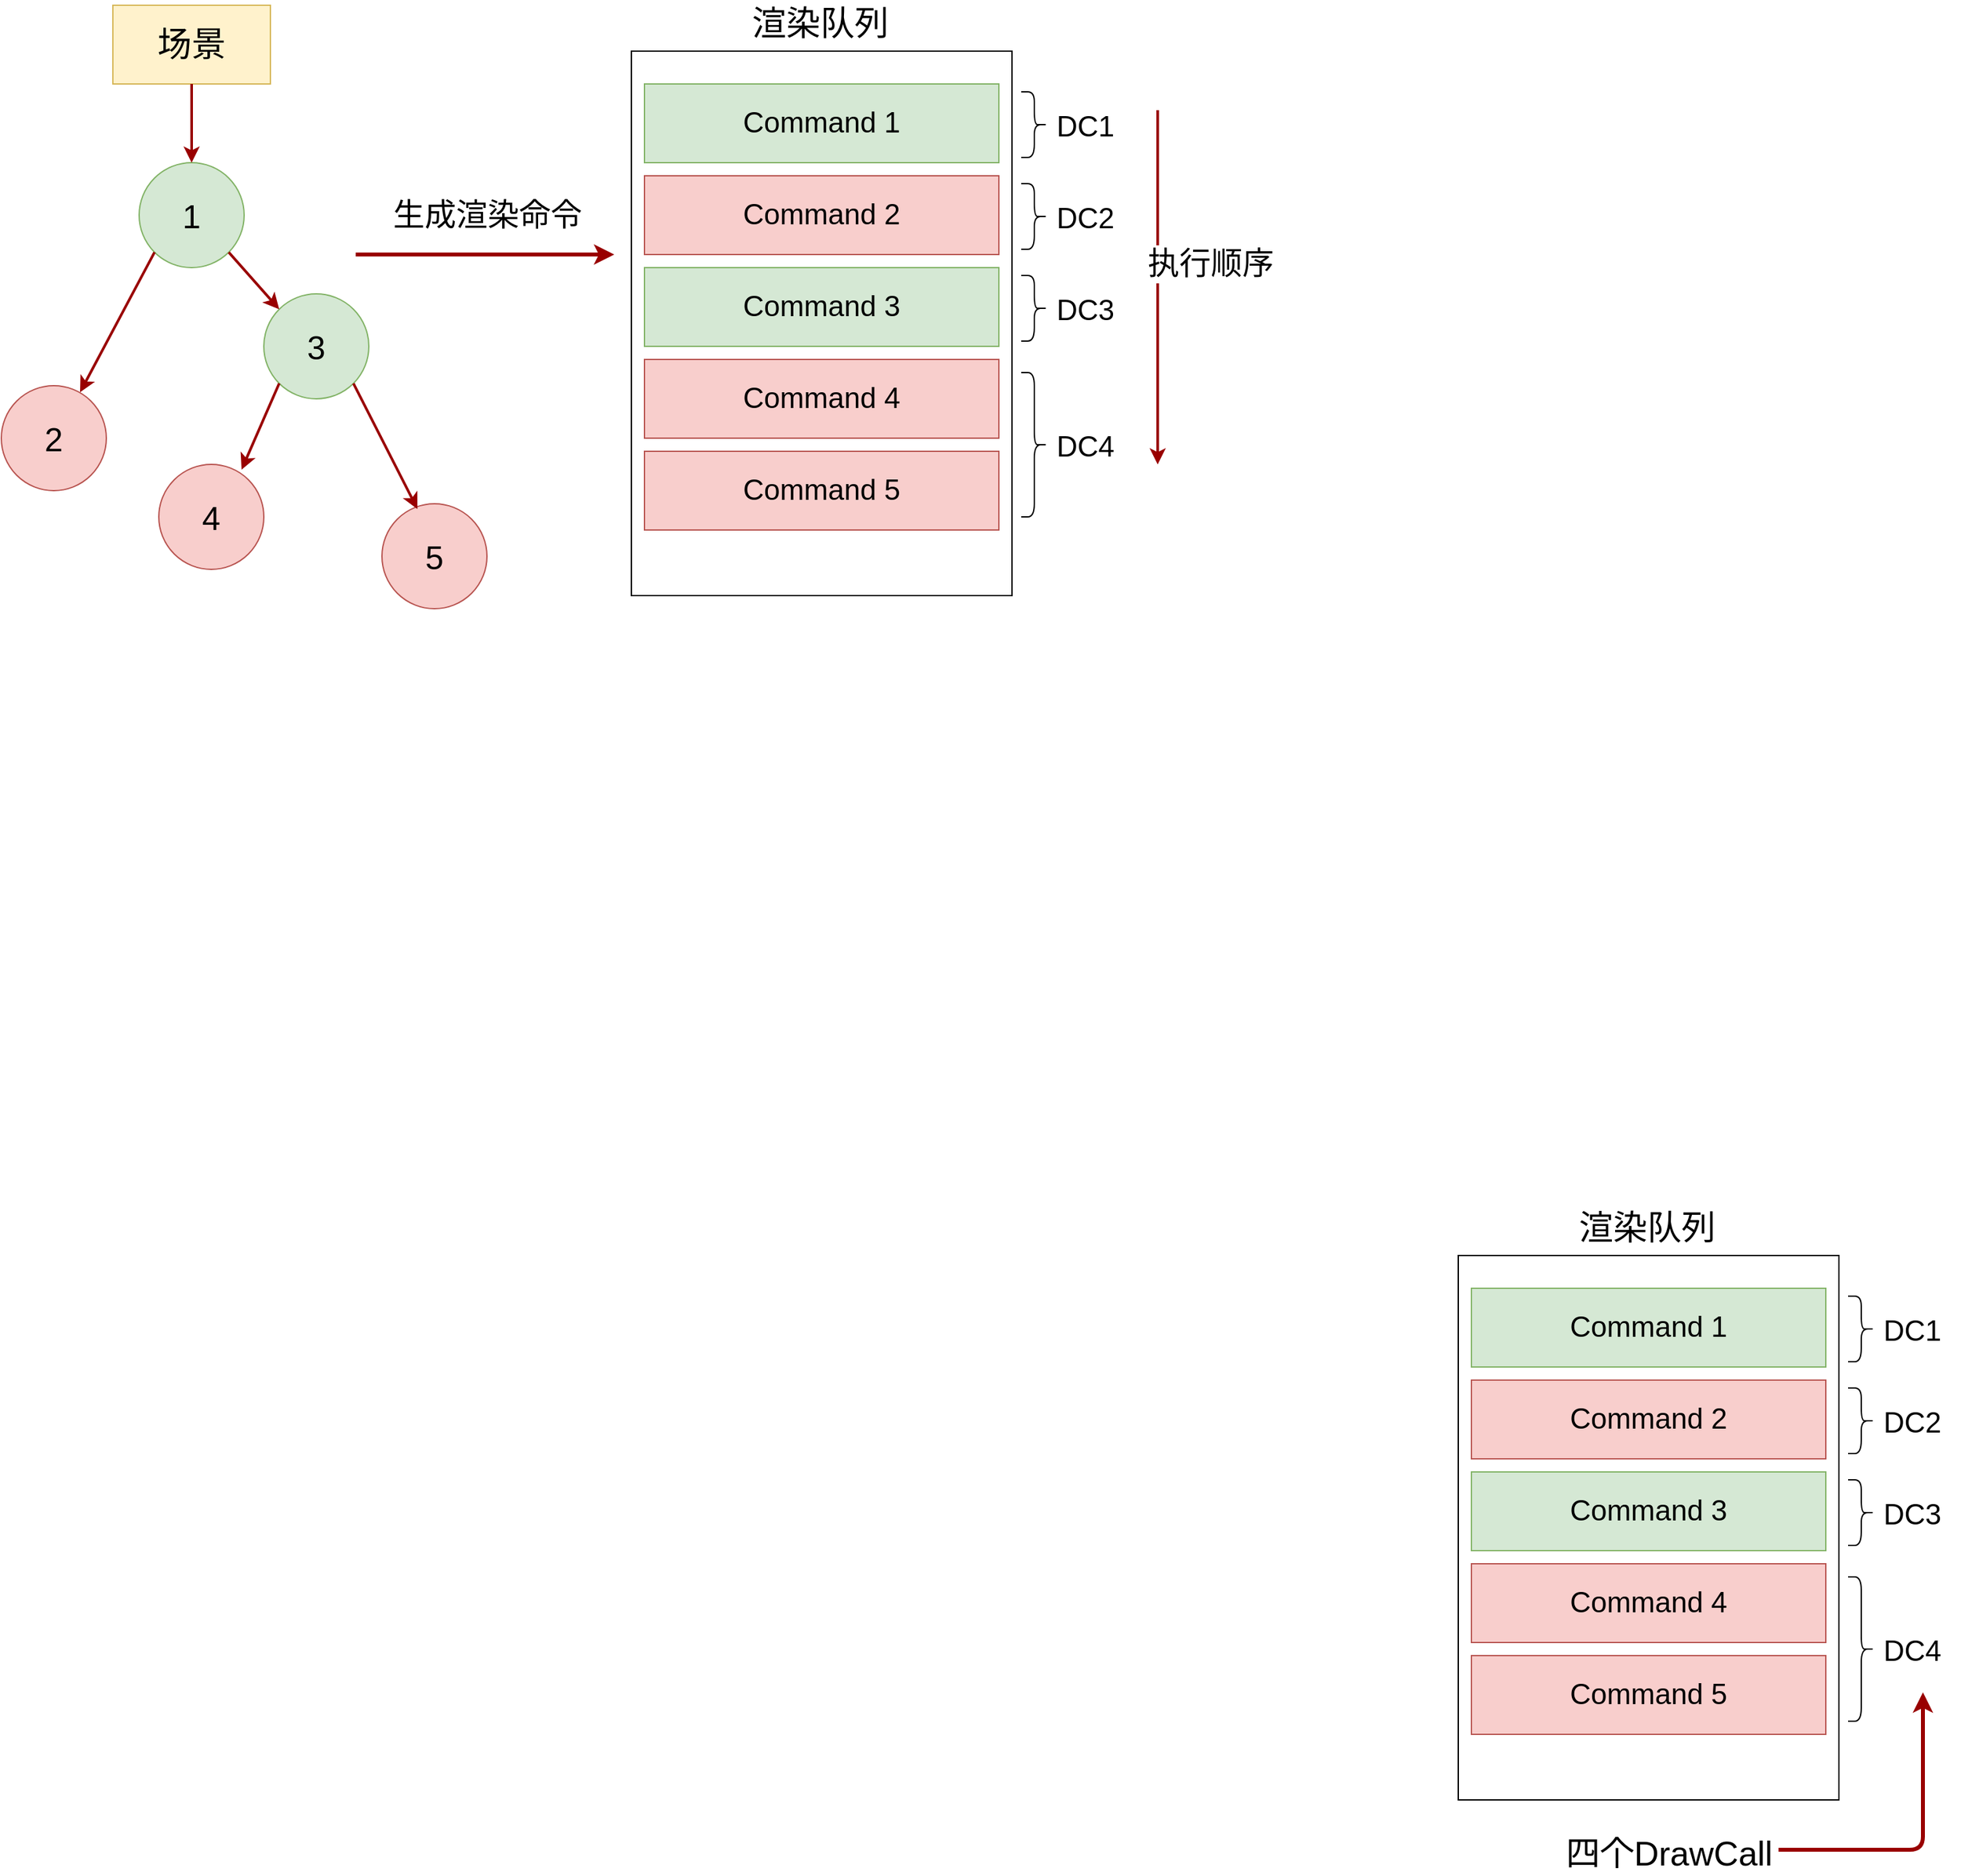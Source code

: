 <mxfile pages="1" version="11.2.5" type="github"><diagram id="aju5griq3ecy1XpdHjGF" name="Page-1"><mxGraphModel dx="891" dy="625" grid="1" gridSize="10" guides="1" tooltips="1" connect="1" arrows="1" fold="1" page="1" pageScale="1" pageWidth="3300" pageHeight="4681" math="0" shadow="0"><root><mxCell id="0"/><mxCell id="1" parent="0"/><mxCell id="Qk16__Gm_UNY_XwKmPGN-1" value="&lt;font style=&quot;font-size: 26px&quot;&gt;场景&lt;/font&gt;" style="rounded=0;whiteSpace=wrap;html=1;fillColor=#fff2cc;strokeColor=#d6b656;" parent="1" vertex="1"><mxGeometry x="505" y="840" width="120" height="60" as="geometry"/></mxCell><mxCell id="Qk16__Gm_UNY_XwKmPGN-2" value="&lt;font style=&quot;font-size: 25px&quot;&gt;1&lt;/font&gt;" style="ellipse;whiteSpace=wrap;html=1;aspect=fixed;fillColor=#d5e8d4;strokeColor=#82b366;" parent="1" vertex="1"><mxGeometry x="525" y="960" width="80" height="80" as="geometry"/></mxCell><mxCell id="Qk16__Gm_UNY_XwKmPGN-6" style="edgeStyle=none;comic=0;orthogonalLoop=1;jettySize=auto;html=1;exitX=0.5;exitY=1;exitDx=0;exitDy=0;strokeColor=#990000;strokeWidth=2;fontColor=#000000;fontSize=14;entryX=0.5;entryY=0;entryDx=0;entryDy=0;" parent="1" source="Qk16__Gm_UNY_XwKmPGN-1" target="Qk16__Gm_UNY_XwKmPGN-2" edge="1"><mxGeometry relative="1" as="geometry"><mxPoint x="567.5" y="910" as="sourcePoint"/><mxPoint x="567.5" y="1116" as="targetPoint"/></mxGeometry></mxCell><mxCell id="Qk16__Gm_UNY_XwKmPGN-7" value="&lt;font style=&quot;font-size: 25px&quot;&gt;2&lt;/font&gt;" style="ellipse;whiteSpace=wrap;html=1;aspect=fixed;fillColor=#f8cecc;strokeColor=#b85450;" parent="1" vertex="1"><mxGeometry x="420" y="1130" width="80" height="80" as="geometry"/></mxCell><mxCell id="Qk16__Gm_UNY_XwKmPGN-9" style="edgeStyle=none;comic=0;orthogonalLoop=1;jettySize=auto;html=1;exitX=0;exitY=1;exitDx=0;exitDy=0;strokeColor=#990000;strokeWidth=2;fontColor=#000000;fontSize=14;entryX=0.75;entryY=0.063;entryDx=0;entryDy=0;entryPerimeter=0;" parent="1" source="Qk16__Gm_UNY_XwKmPGN-2" target="Qk16__Gm_UNY_XwKmPGN-7" edge="1"><mxGeometry relative="1" as="geometry"><mxPoint x="565" y="1060" as="sourcePoint"/><mxPoint x="565" y="1120" as="targetPoint"/></mxGeometry></mxCell><mxCell id="Qk16__Gm_UNY_XwKmPGN-11" value="&lt;font style=&quot;font-size: 25px&quot;&gt;3&lt;/font&gt;" style="ellipse;whiteSpace=wrap;html=1;aspect=fixed;fillColor=#d5e8d4;strokeColor=#82b366;" parent="1" vertex="1"><mxGeometry x="620" y="1060" width="80" height="80" as="geometry"/></mxCell><mxCell id="Qk16__Gm_UNY_XwKmPGN-13" style="edgeStyle=none;comic=0;orthogonalLoop=1;jettySize=auto;html=1;exitX=1;exitY=1;exitDx=0;exitDy=0;strokeColor=#990000;strokeWidth=2;fontColor=#000000;fontSize=14;entryX=0;entryY=0;entryDx=0;entryDy=0;" parent="1" source="Qk16__Gm_UNY_XwKmPGN-2" target="Qk16__Gm_UNY_XwKmPGN-11" edge="1"><mxGeometry relative="1" as="geometry"><mxPoint x="546.716" y="1038.284" as="sourcePoint"/><mxPoint x="498.284" y="1151.716" as="targetPoint"/></mxGeometry></mxCell><mxCell id="Qk16__Gm_UNY_XwKmPGN-14" value="&lt;font style=&quot;font-size: 25px&quot;&gt;4&lt;/font&gt;" style="ellipse;whiteSpace=wrap;html=1;aspect=fixed;fillColor=#f8cecc;strokeColor=#b85450;" parent="1" vertex="1"><mxGeometry x="540" y="1190" width="80" height="80" as="geometry"/></mxCell><mxCell id="Qk16__Gm_UNY_XwKmPGN-15" value="&lt;font style=&quot;font-size: 25px&quot;&gt;5&lt;/font&gt;" style="ellipse;whiteSpace=wrap;html=1;aspect=fixed;fillColor=#f8cecc;strokeColor=#b85450;" parent="1" vertex="1"><mxGeometry x="710" y="1220" width="80" height="80" as="geometry"/></mxCell><mxCell id="Qk16__Gm_UNY_XwKmPGN-16" style="edgeStyle=none;comic=0;orthogonalLoop=1;jettySize=auto;html=1;exitX=0;exitY=1;exitDx=0;exitDy=0;strokeColor=#990000;strokeWidth=2;fontColor=#000000;fontSize=14;entryX=0.788;entryY=0.05;entryDx=0;entryDy=0;entryPerimeter=0;" parent="1" source="Qk16__Gm_UNY_XwKmPGN-11" target="Qk16__Gm_UNY_XwKmPGN-14" edge="1"><mxGeometry relative="1" as="geometry"><mxPoint x="630.784" y="1139.784" as="sourcePoint"/><mxPoint x="669.216" y="1183.216" as="targetPoint"/></mxGeometry></mxCell><mxCell id="Qk16__Gm_UNY_XwKmPGN-17" style="edgeStyle=none;comic=0;orthogonalLoop=1;jettySize=auto;html=1;exitX=1;exitY=1;exitDx=0;exitDy=0;strokeColor=#990000;strokeWidth=2;fontColor=#000000;fontSize=14;entryX=0.338;entryY=0.05;entryDx=0;entryDy=0;entryPerimeter=0;" parent="1" source="Qk16__Gm_UNY_XwKmPGN-11" target="Qk16__Gm_UNY_XwKmPGN-15" edge="1"><mxGeometry relative="1" as="geometry"><mxPoint x="710.784" y="1159.784" as="sourcePoint"/><mxPoint x="749.216" y="1203.216" as="targetPoint"/></mxGeometry></mxCell><mxCell id="Qk16__Gm_UNY_XwKmPGN-18" style="edgeStyle=none;comic=0;orthogonalLoop=1;jettySize=auto;html=1;strokeColor=#990000;strokeWidth=3;fontColor=#000000;fontSize=14;" parent="1" edge="1"><mxGeometry relative="1" as="geometry"><mxPoint x="690" y="1030" as="sourcePoint"/><mxPoint x="887" y="1030" as="targetPoint"/></mxGeometry></mxCell><mxCell id="Qk16__Gm_UNY_XwKmPGN-35" value="&lt;font style=&quot;font-size: 24px&quot;&gt;生成渲染命令&lt;/font&gt;" style="text;html=1;resizable=0;points=[];align=center;verticalAlign=middle;labelBackgroundColor=#ffffff;" parent="Qk16__Gm_UNY_XwKmPGN-18" vertex="1" connectable="0"><mxGeometry x="-0.356" y="-2" relative="1" as="geometry"><mxPoint x="36" y="-32" as="offset"/></mxGeometry></mxCell><mxCell id="Qk16__Gm_UNY_XwKmPGN-19" value="&lt;span style=&quot;font-size: 26px&quot;&gt;渲染队列&lt;/span&gt;" style="text;html=1;resizable=0;points=[];autosize=1;align=left;verticalAlign=top;spacingTop=-4;" parent="1" vertex="1"><mxGeometry x="990" y="836" width="120" height="20" as="geometry"/></mxCell><mxCell id="Qk16__Gm_UNY_XwKmPGN-21" value="" style="whiteSpace=wrap;html=1;" parent="1" vertex="1"><mxGeometry x="900" y="875" width="290" height="415" as="geometry"/></mxCell><mxCell id="Qk16__Gm_UNY_XwKmPGN-22" value="&lt;font&gt;&lt;span style=&quot;font-size: 22px&quot;&gt;Command 1&lt;/span&gt;&lt;/font&gt;" style="rounded=0;whiteSpace=wrap;html=1;fillColor=#d5e8d4;strokeColor=#82b366;fontStyle=0" parent="1" vertex="1"><mxGeometry x="910" y="900" width="270" height="60" as="geometry"/></mxCell><mxCell id="Qk16__Gm_UNY_XwKmPGN-23" value="&lt;font&gt;&lt;span style=&quot;font-size: 22px&quot;&gt;Command 2&lt;/span&gt;&lt;/font&gt;" style="rounded=0;whiteSpace=wrap;html=1;fillColor=#f8cecc;strokeColor=#b85450;fontStyle=0" parent="1" vertex="1"><mxGeometry x="910" y="970" width="270" height="60" as="geometry"/></mxCell><mxCell id="Qk16__Gm_UNY_XwKmPGN-26" value="&lt;font&gt;&lt;span style=&quot;font-size: 22px&quot;&gt;Command 3&lt;/span&gt;&lt;/font&gt;" style="rounded=0;whiteSpace=wrap;html=1;fillColor=#d5e8d4;strokeColor=#82b366;fontStyle=0" parent="1" vertex="1"><mxGeometry x="910" y="1040" width="270" height="60" as="geometry"/></mxCell><mxCell id="Qk16__Gm_UNY_XwKmPGN-27" value="&lt;font&gt;&lt;span style=&quot;font-size: 22px&quot;&gt;Command 4&lt;br&gt;&lt;/span&gt;&lt;/font&gt;" style="rounded=0;whiteSpace=wrap;html=1;fillColor=#f8cecc;strokeColor=#b85450;fontStyle=0" parent="1" vertex="1"><mxGeometry x="910" y="1110" width="270" height="60" as="geometry"/></mxCell><mxCell id="Qk16__Gm_UNY_XwKmPGN-29" value="&lt;font&gt;&lt;span style=&quot;font-size: 22px&quot;&gt;Command 5&lt;/span&gt;&lt;/font&gt;" style="rounded=0;whiteSpace=wrap;html=1;fillColor=#f8cecc;strokeColor=#b85450;fontStyle=0" parent="1" vertex="1"><mxGeometry x="910" y="1180" width="270" height="60" as="geometry"/></mxCell><mxCell id="Qk16__Gm_UNY_XwKmPGN-32" style="edgeStyle=none;comic=0;orthogonalLoop=1;jettySize=auto;html=1;strokeColor=#990000;strokeWidth=2;fontColor=#000000;fontSize=14;" parent="1" edge="1"><mxGeometry relative="1" as="geometry"><mxPoint x="1301" y="920" as="sourcePoint"/><mxPoint x="1301" y="1190" as="targetPoint"/></mxGeometry></mxCell><mxCell id="Qk16__Gm_UNY_XwKmPGN-34" value="&lt;font style=&quot;font-size: 24px&quot;&gt;执行顺序&lt;/font&gt;" style="text;html=1;resizable=0;points=[];align=center;verticalAlign=middle;labelBackgroundColor=#ffffff;" parent="Qk16__Gm_UNY_XwKmPGN-32" vertex="1" connectable="0"><mxGeometry x="-0.109" relative="1" as="geometry"><mxPoint x="40" y="-3.5" as="offset"/></mxGeometry></mxCell><mxCell id="Qk16__Gm_UNY_XwKmPGN-36" value="" style="shape=curlyBracket;whiteSpace=wrap;html=1;rounded=1;rotation=180;" parent="1" vertex="1"><mxGeometry x="1197" y="1120" width="20" height="110" as="geometry"/></mxCell><mxCell id="Qk16__Gm_UNY_XwKmPGN-37" value="" style="shape=curlyBracket;whiteSpace=wrap;html=1;rounded=1;rotation=180;" parent="1" vertex="1"><mxGeometry x="1197" y="906" width="20" height="50" as="geometry"/></mxCell><mxCell id="Qk16__Gm_UNY_XwKmPGN-38" value="" style="shape=curlyBracket;whiteSpace=wrap;html=1;rounded=1;rotation=180;" parent="1" vertex="1"><mxGeometry x="1197" y="976" width="20" height="50" as="geometry"/></mxCell><mxCell id="Qk16__Gm_UNY_XwKmPGN-39" value="" style="shape=curlyBracket;whiteSpace=wrap;html=1;rounded=1;rotation=180;" parent="1" vertex="1"><mxGeometry x="1197" y="1046" width="20" height="50" as="geometry"/></mxCell><mxCell id="Qk16__Gm_UNY_XwKmPGN-40" value="&lt;font style=&quot;font-size: 22px&quot;&gt;DC1&lt;/font&gt;" style="text;html=1;resizable=0;points=[];autosize=1;align=left;verticalAlign=top;spacingTop=-4;" parent="1" vertex="1"><mxGeometry x="1222" y="917" width="60" height="20" as="geometry"/></mxCell><mxCell id="Qk16__Gm_UNY_XwKmPGN-41" value="&lt;font style=&quot;font-size: 22px&quot;&gt;DC2&lt;/font&gt;" style="text;html=1;resizable=0;points=[];autosize=1;align=left;verticalAlign=top;spacingTop=-4;" parent="1" vertex="1"><mxGeometry x="1222" y="987" width="60" height="20" as="geometry"/></mxCell><mxCell id="Qk16__Gm_UNY_XwKmPGN-42" value="&lt;font style=&quot;font-size: 22px&quot;&gt;DC3&lt;/font&gt;" style="text;html=1;resizable=0;points=[];autosize=1;align=left;verticalAlign=top;spacingTop=-4;" parent="1" vertex="1"><mxGeometry x="1222" y="1057" width="60" height="20" as="geometry"/></mxCell><mxCell id="Qk16__Gm_UNY_XwKmPGN-43" value="&lt;font style=&quot;font-size: 22px&quot;&gt;DC4&lt;/font&gt;" style="text;html=1;resizable=0;points=[];autosize=1;align=left;verticalAlign=top;spacingTop=-4;" parent="1" vertex="1"><mxGeometry x="1222" y="1161" width="60" height="20" as="geometry"/></mxCell><mxCell id="nvKiYprFiSWtrOhTC6IE-14" value="&lt;span style=&quot;font-size: 26px&quot;&gt;渲染队列&lt;/span&gt;" style="text;html=1;resizable=0;points=[];autosize=1;align=left;verticalAlign=top;spacingTop=-4;" vertex="1" parent="1"><mxGeometry x="1620" y="1754" width="120" height="20" as="geometry"/></mxCell><mxCell id="nvKiYprFiSWtrOhTC6IE-15" value="" style="whiteSpace=wrap;html=1;" vertex="1" parent="1"><mxGeometry x="1530" y="1793" width="290" height="415" as="geometry"/></mxCell><mxCell id="nvKiYprFiSWtrOhTC6IE-16" value="&lt;font&gt;&lt;span style=&quot;font-size: 22px&quot;&gt;Command 1&lt;/span&gt;&lt;/font&gt;" style="rounded=0;whiteSpace=wrap;html=1;fillColor=#d5e8d4;strokeColor=#82b366;fontStyle=0" vertex="1" parent="1"><mxGeometry x="1540" y="1818" width="270" height="60" as="geometry"/></mxCell><mxCell id="nvKiYprFiSWtrOhTC6IE-17" value="&lt;font&gt;&lt;span style=&quot;font-size: 22px&quot;&gt;Command 2&lt;/span&gt;&lt;/font&gt;" style="rounded=0;whiteSpace=wrap;html=1;fillColor=#f8cecc;strokeColor=#b85450;fontStyle=0" vertex="1" parent="1"><mxGeometry x="1540" y="1888" width="270" height="60" as="geometry"/></mxCell><mxCell id="nvKiYprFiSWtrOhTC6IE-18" value="&lt;font&gt;&lt;span style=&quot;font-size: 22px&quot;&gt;Command 3&lt;/span&gt;&lt;/font&gt;" style="rounded=0;whiteSpace=wrap;html=1;fillColor=#d5e8d4;strokeColor=#82b366;fontStyle=0" vertex="1" parent="1"><mxGeometry x="1540" y="1958" width="270" height="60" as="geometry"/></mxCell><mxCell id="nvKiYprFiSWtrOhTC6IE-19" value="&lt;font&gt;&lt;span style=&quot;font-size: 22px&quot;&gt;Command 4&lt;br&gt;&lt;/span&gt;&lt;/font&gt;" style="rounded=0;whiteSpace=wrap;html=1;fillColor=#f8cecc;strokeColor=#b85450;fontStyle=0" vertex="1" parent="1"><mxGeometry x="1540" y="2028" width="270" height="60" as="geometry"/></mxCell><mxCell id="nvKiYprFiSWtrOhTC6IE-20" value="&lt;font&gt;&lt;span style=&quot;font-size: 22px&quot;&gt;Command 5&lt;/span&gt;&lt;/font&gt;" style="rounded=0;whiteSpace=wrap;html=1;fillColor=#f8cecc;strokeColor=#b85450;fontStyle=0" vertex="1" parent="1"><mxGeometry x="1540" y="2098" width="270" height="60" as="geometry"/></mxCell><mxCell id="nvKiYprFiSWtrOhTC6IE-23" value="" style="shape=curlyBracket;whiteSpace=wrap;html=1;rounded=1;rotation=180;" vertex="1" parent="1"><mxGeometry x="1827" y="2038" width="20" height="110" as="geometry"/></mxCell><mxCell id="nvKiYprFiSWtrOhTC6IE-24" value="" style="shape=curlyBracket;whiteSpace=wrap;html=1;rounded=1;rotation=180;" vertex="1" parent="1"><mxGeometry x="1827" y="1824" width="20" height="50" as="geometry"/></mxCell><mxCell id="nvKiYprFiSWtrOhTC6IE-25" value="" style="shape=curlyBracket;whiteSpace=wrap;html=1;rounded=1;rotation=180;" vertex="1" parent="1"><mxGeometry x="1827" y="1894" width="20" height="50" as="geometry"/></mxCell><mxCell id="nvKiYprFiSWtrOhTC6IE-26" value="" style="shape=curlyBracket;whiteSpace=wrap;html=1;rounded=1;rotation=180;" vertex="1" parent="1"><mxGeometry x="1827" y="1964" width="20" height="50" as="geometry"/></mxCell><mxCell id="nvKiYprFiSWtrOhTC6IE-27" value="&lt;font style=&quot;font-size: 22px&quot;&gt;DC1&lt;/font&gt;" style="text;html=1;resizable=0;points=[];autosize=1;align=left;verticalAlign=top;spacingTop=-4;" vertex="1" parent="1"><mxGeometry x="1852" y="1835" width="60" height="20" as="geometry"/></mxCell><mxCell id="nvKiYprFiSWtrOhTC6IE-28" value="&lt;font style=&quot;font-size: 22px&quot;&gt;DC2&lt;/font&gt;" style="text;html=1;resizable=0;points=[];autosize=1;align=left;verticalAlign=top;spacingTop=-4;" vertex="1" parent="1"><mxGeometry x="1852" y="1905" width="60" height="20" as="geometry"/></mxCell><mxCell id="nvKiYprFiSWtrOhTC6IE-29" value="&lt;font style=&quot;font-size: 22px&quot;&gt;DC3&lt;/font&gt;" style="text;html=1;resizable=0;points=[];autosize=1;align=left;verticalAlign=top;spacingTop=-4;" vertex="1" parent="1"><mxGeometry x="1852" y="1975" width="60" height="20" as="geometry"/></mxCell><mxCell id="nvKiYprFiSWtrOhTC6IE-30" value="&lt;font style=&quot;font-size: 22px&quot;&gt;DC4&lt;/font&gt;" style="text;html=1;resizable=0;points=[];autosize=1;align=left;verticalAlign=top;spacingTop=-4;" vertex="1" parent="1"><mxGeometry x="1852" y="2079" width="60" height="20" as="geometry"/></mxCell><mxCell id="nvKiYprFiSWtrOhTC6IE-31" value="&lt;font style=&quot;font-size: 26px&quot;&gt;四个DrawCall&lt;/font&gt;" style="text;html=1;resizable=0;points=[];autosize=1;align=left;verticalAlign=top;spacingTop=-4;" vertex="1" parent="1"><mxGeometry x="1610" y="2231" width="170" height="20" as="geometry"/></mxCell><mxCell id="nvKiYprFiSWtrOhTC6IE-32" style="edgeStyle=none;comic=0;orthogonalLoop=1;jettySize=auto;html=1;strokeColor=#990000;strokeWidth=3;fontColor=#000000;fontSize=14;" edge="1" parent="1"><mxGeometry relative="1" as="geometry"><mxPoint x="1774" y="2246" as="sourcePoint"/><mxPoint x="1884" y="2126" as="targetPoint"/><Array as="points"><mxPoint x="1884" y="2246"/></Array></mxGeometry></mxCell></root></mxGraphModel></diagram></mxfile>